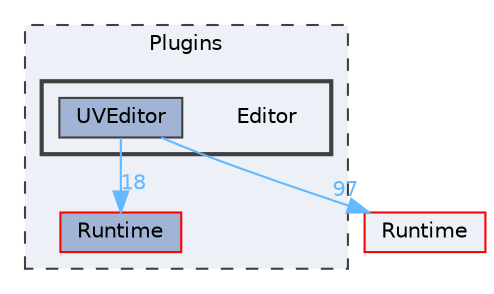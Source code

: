 digraph "Editor"
{
 // INTERACTIVE_SVG=YES
 // LATEX_PDF_SIZE
  bgcolor="transparent";
  edge [fontname=Helvetica,fontsize=10,labelfontname=Helvetica,labelfontsize=10];
  node [fontname=Helvetica,fontsize=10,shape=box,height=0.2,width=0.4];
  compound=true
  subgraph clusterdir_0b4eaef40a1fe20bedafe9e8e719ce66 {
    graph [ bgcolor="#edf0f7", pencolor="grey25", label="Plugins", fontname=Helvetica,fontsize=10 style="filled,dashed", URL="dir_0b4eaef40a1fe20bedafe9e8e719ce66.html",tooltip=""]
  dir_a60e1ce30f7313164a0e11a69cddad56 [label="Runtime", fillcolor="#a2b4d6", color="red", style="filled", URL="dir_a60e1ce30f7313164a0e11a69cddad56.html",tooltip=""];
  subgraph clusterdir_8cc3e0f91243203b220431cfce256c22 {
    graph [ bgcolor="#edf0f7", pencolor="grey25", label="", fontname=Helvetica,fontsize=10 style="filled,bold", URL="dir_8cc3e0f91243203b220431cfce256c22.html",tooltip=""]
    dir_8cc3e0f91243203b220431cfce256c22 [shape=plaintext, label="Editor"];
  dir_f91833e8d0b897e4f34cbb2353112c9d [label="UVEditor", fillcolor="#a2b4d6", color="grey25", style="filled", URL="dir_f91833e8d0b897e4f34cbb2353112c9d.html",tooltip=""];
  }
  }
  dir_7536b172fbd480bfd146a1b1acd6856b [label="Runtime", fillcolor="#edf0f7", color="red", style="filled", URL="dir_7536b172fbd480bfd146a1b1acd6856b.html",tooltip=""];
  dir_f91833e8d0b897e4f34cbb2353112c9d->dir_7536b172fbd480bfd146a1b1acd6856b [headlabel="97", labeldistance=1.5 headhref="dir_001239_000984.html" href="dir_001239_000984.html" color="steelblue1" fontcolor="steelblue1"];
  dir_f91833e8d0b897e4f34cbb2353112c9d->dir_a60e1ce30f7313164a0e11a69cddad56 [headlabel="18", labeldistance=1.5 headhref="dir_001239_000983.html" href="dir_001239_000983.html" color="steelblue1" fontcolor="steelblue1"];
}
